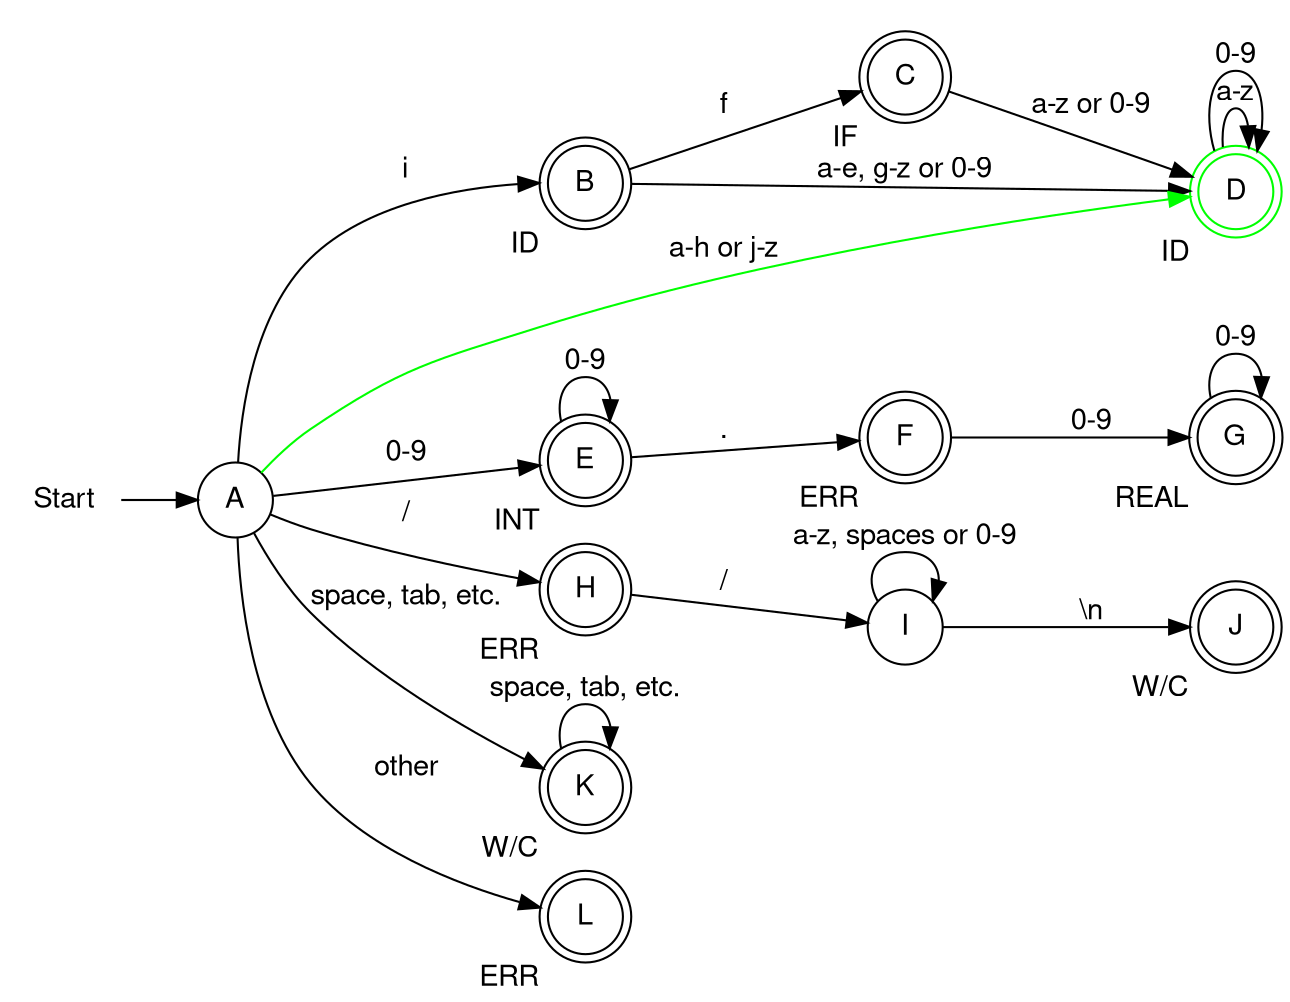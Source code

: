 digraph lexer_separate {
    size = "45";
	fontname="Helvetica,Arial,sans-serif"
	node [fontname="Helvetica,Arial,sans-serif"]
	edge [fontname="Helvetica,Arial,sans-serif"]
    rankdir=LR;
    node [shape = doublecircle]; B C D E F G H J K L;
    node [shape = circle];

    Start -> A;
    A -> B [label = "i"];
    B -> C [label = "f"];
    B -> D [label = "a-e, g-z or 0-9"];
    C -> D [label = "a-z or 0-9"];
    D -> D [label = "a-z"];
    D -> D [label = "0-9"];
    A -> D [label = "a-h or j-z" color="green"];
    A -> E [label = "0-9"];
    E -> E [label = "0-9"];
    E -> F [label = "."];
    F -> G [label = "0-9"];
    G -> G [label = "0-9"];
    A -> H [label = "/"];
    H -> I [label = "/"];
    I -> I [label = "a-z, spaces or 0-9"];
    I -> J [label = "\\n"];
    A -> K [label = "space, tab, etc."];
    K -> K [label = "space, tab, etc."];
    A -> L [label = "other"];
    Start [shape = none label = "Start"]; 
    B [xlabel="ID"];
    C [xlabel="IF"];
    D [xlabel="ID" color="green"];
    E [xlabel="INT"];
    F [xlabel="ERR"];
    G [xlabel="REAL"];
    H [xlabel="ERR"];
    J [xlabel="W/C"];
    K [xlabel="W/C"];
    L [xlabel="ERR"];
}
